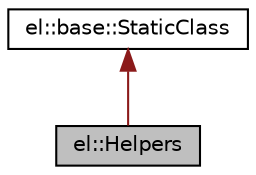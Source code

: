 digraph "el::Helpers"
{
  edge [fontname="Helvetica",fontsize="10",labelfontname="Helvetica",labelfontsize="10"];
  node [fontname="Helvetica",fontsize="10",shape=record];
  Node1 [label="el::Helpers",height=0.2,width=0.4,color="black", fillcolor="grey75", style="filled" fontcolor="black"];
  Node2 -> Node1 [dir="back",color="firebrick4",fontsize="10",style="solid",fontname="Helvetica"];
  Node2 [label="el::base::StaticClass",height=0.2,width=0.4,color="black", fillcolor="white", style="filled",URL="$classel_1_1base_1_1_static_class.html",tooltip="Internal helper class that makes all default constructors private. "];
}
